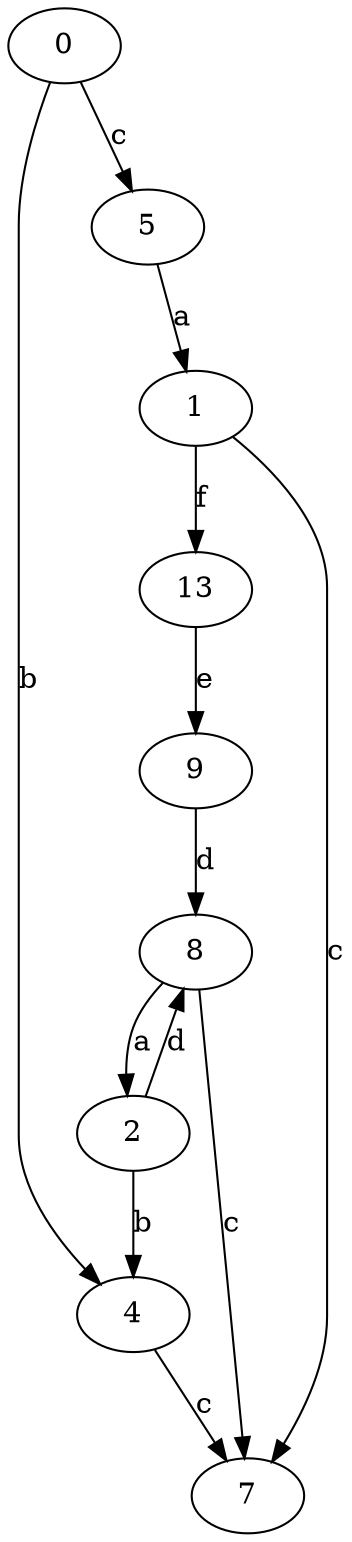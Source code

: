 strict digraph  {
0;
1;
2;
4;
5;
7;
8;
9;
13;
0 -> 4  [label=b];
0 -> 5  [label=c];
1 -> 7  [label=c];
1 -> 13  [label=f];
2 -> 4  [label=b];
2 -> 8  [label=d];
4 -> 7  [label=c];
5 -> 1  [label=a];
8 -> 2  [label=a];
8 -> 7  [label=c];
9 -> 8  [label=d];
13 -> 9  [label=e];
}
